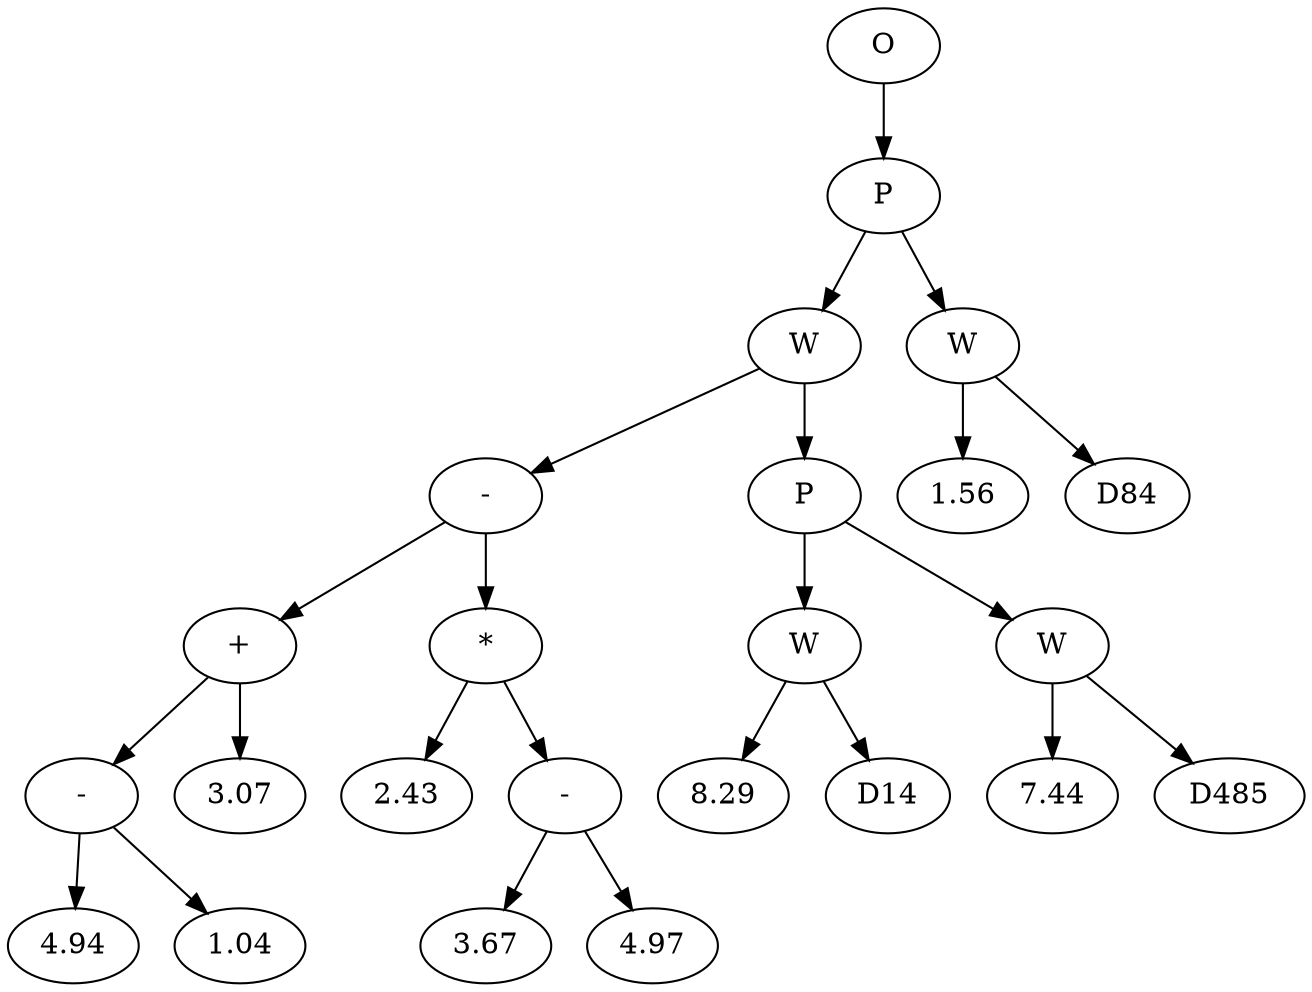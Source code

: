 // Tree
digraph {
	3193408 [label=O]
	3193409 [label=P]
	3193408 -> 3193409
	3193410 [label=W]
	3193409 -> 3193410
	3193411 [label="-"]
	3193410 -> 3193411
	3193412 [label="+"]
	3193411 -> 3193412
	3193413 [label="-"]
	3193412 -> 3193413
	3193414 [label=4.94]
	3193413 -> 3193414
	3193415 [label=1.04]
	3193413 -> 3193415
	3193416 [label=3.07]
	3193412 -> 3193416
	3193417 [label="*"]
	3193411 -> 3193417
	3193418 [label=2.43]
	3193417 -> 3193418
	3193419 [label="-"]
	3193417 -> 3193419
	3193420 [label=3.67]
	3193419 -> 3193420
	3193421 [label=4.97]
	3193419 -> 3193421
	3193422 [label=P]
	3193410 -> 3193422
	3193423 [label=W]
	3193422 -> 3193423
	3193424 [label=8.29]
	3193423 -> 3193424
	3193425 [label=D14]
	3193423 -> 3193425
	3193426 [label=W]
	3193422 -> 3193426
	3193427 [label=7.44]
	3193426 -> 3193427
	3193428 [label=D485]
	3193426 -> 3193428
	3193429 [label=W]
	3193409 -> 3193429
	3193430 [label=1.56]
	3193429 -> 3193430
	3193431 [label=D84]
	3193429 -> 3193431
}
